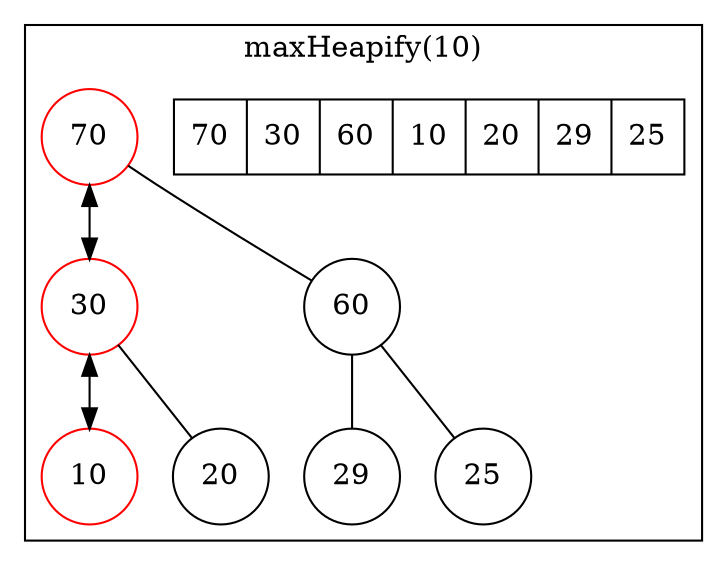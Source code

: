 digraph stepthree {
node [shape=circle]
edge [arrowhead=none]
subgraph clusterGraph {
label="maxHeapify(10)"
array [shape=record label="70|30|60|10|20|29|25"]
70 -> 30 [dir="both" arrowhead=normal]
70 -> 60
30 -> 10 [dir="both" arrowhead=normal]
30 -> 20
60 -> 29
60 -> 25

}
70 [color=red]
30 [color=red]
10 [color=red]
}
